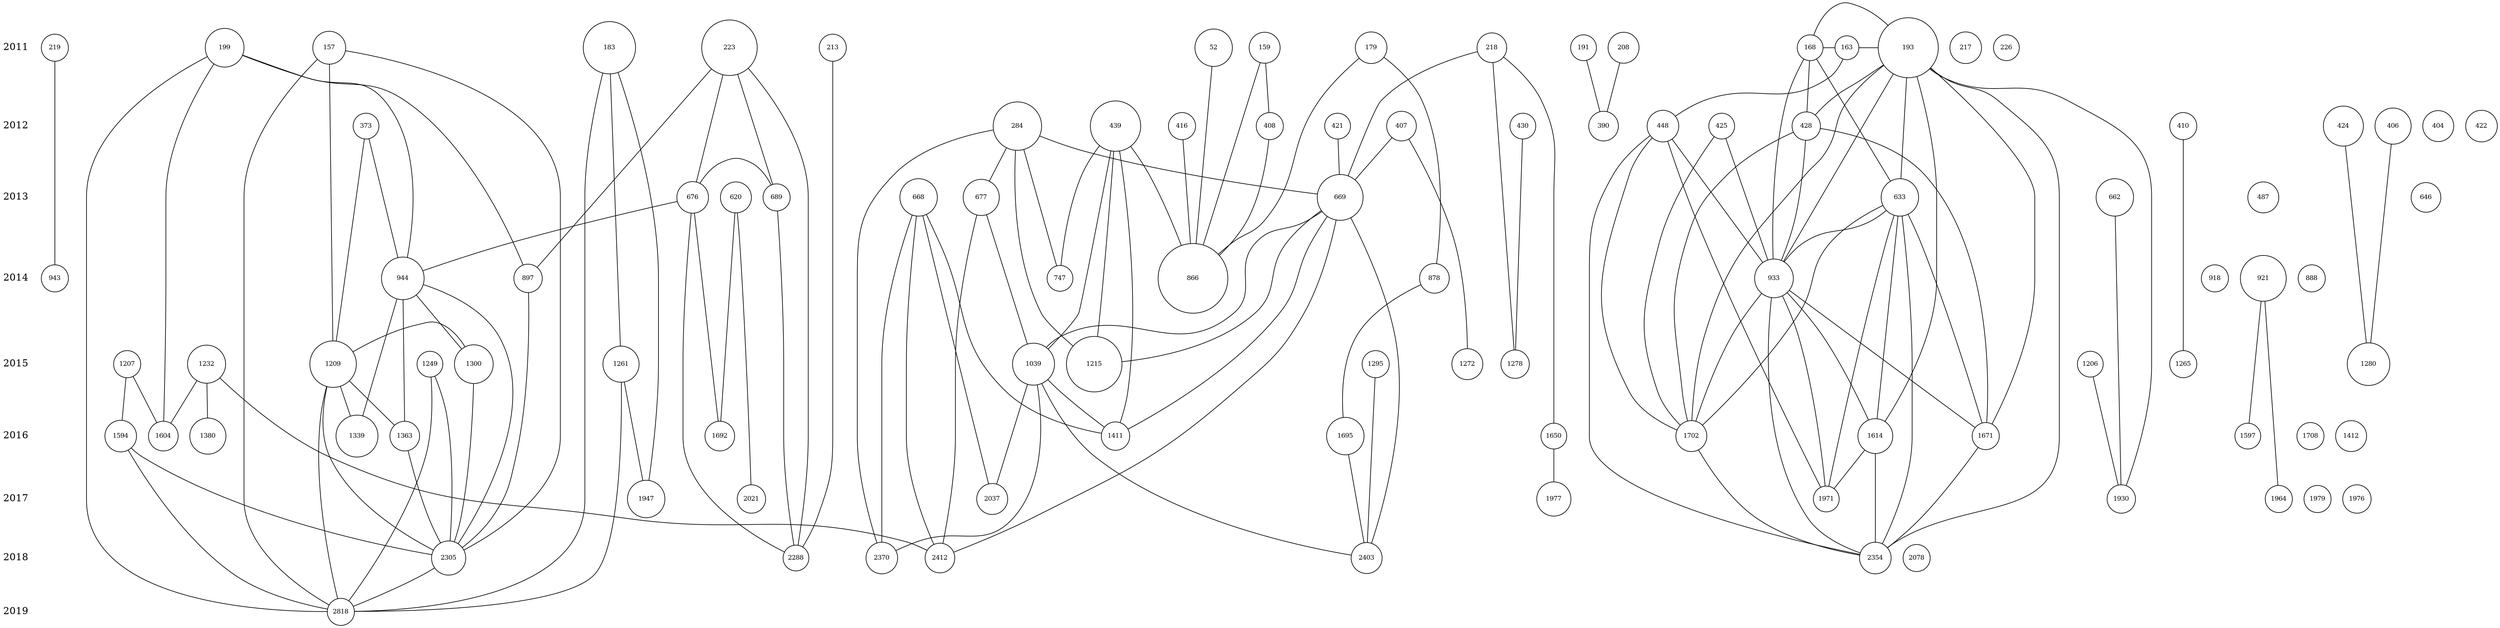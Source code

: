 digraph test {
	ratio="fill";
	node [fixedsize="true", fontsize="10", shape="circle"];
	edge [arrowhead="none", arrowsize="1", arrowtail="normal"];
	y2011 [fontsize="15", height="0.2363", label="2011", margin="0", rank="2011", shape="plaintext", width="0.58333296"];
	y2012 [fontsize="15", height="0.2363", label="2012", margin="0", rank="2012", shape="plaintext", width="0.58333296"];
	y2013 [fontsize="15", height="0.2363", label="2013", margin="0", rank="2013", shape="plaintext", width="0.58333296"];
	y2014 [fontsize="15", height="0.2363", label="2014", margin="0", rank="2014", shape="plaintext", width="0.58333296"];
	y2015 [fontsize="15", height="0.2363", label="2015", margin="0", rank="2015", shape="plaintext", width="0.58333296"];
	y2016 [fontsize="15", height="0.2363", label="2016", margin="0", rank="2016", shape="plaintext", width="0.58333296"];
	y2017 [fontsize="15", height="0.2363", label="2017", margin="0", rank="2017", shape="plaintext", width="0.58333296"];
	y2018 [fontsize="15", height="0.2363", label="2018", margin="0", rank="2018", shape="plaintext", width="0.58333296"];
	y2019 [fontsize="15", height="0.2363", label="2019", margin="0", rank="2019", shape="plaintext", width="0.58333296"];
	n942 [URL="942", height="0.579500556964692", label="943", rank="2014", style="", width="0.579500556964692"];
	n1410 [URL="1410", height="0.6077853116641", label="1411", rank="2016", style="", width="0.6077853116641"];
	n407 [URL="407", height="0.579500556964692", label="408", rank="2012", style="", width="0.579500556964692"];
	n865 [URL="865", height="1.5", label="866", rank="2014", style="", width="1.5"];
	n2369 [URL="2369", height="0.685674305870756", label="2370", rank="2018", style="", width="0.685674305870756"];
	n667 [URL="667", height="0.798786392906475", label="668", rank="2013", style="", width="0.798786392906475"];
	n2036 [URL="2036", height="0.660732293882405", label="2037", rank="2017", style="", width="0.660732293882405"];
	n2411 [URL="2411", height="0.634811054272738", label="2412", rank="2018", style="", width="0.634811054272738"];
	n190 [URL="190", height="0.549762499603374", label="191", rank="2011", style="", width="0.549762499603374"];
	n389 [URL="389", height="0.634811054272738", label="390", rank="2012", style="", width="0.634811054272738"];
	n424 [URL="424", height="0.549762499603374", label="425", rank="2012", style="", width="0.549762499603374"];
	n932 [URL="932", height="0.839776089560196", label="933", rank="2014", style="", width="0.839776089560196"];
	n1701 [URL="1701", height="0.660732293882405", label="1702", rank="2016", style="", width="0.660732293882405"];
	n746 [URL="746", height="0.549762499603374", label="747", rank="2014", style="", width="0.549762499603374"];
	n2402 [URL="2402", height="0.660732293882405", label="2403", rank="2018", style="", width="0.660732293882405"];
	n1613 [URL="1613", height="0.755576284956099", label="1614", rank="2016", style="", width="0.755576284956099"];
	n1670 [URL="1670", height="0.579500556964692", label="1671", rank="2016", style="", width="0.579500556964692"];
	n1970 [URL="1970", height="0.549762499603374", label="1971", rank="2017", style="", width="0.549762499603374"];
	n2353 [URL="2353", height="0.685674305870756", label="2354", rank="2018", style="", width="0.685674305870756"];
	n675 [URL="675", height="0.685674305870756", label="676", rank="2013", style="", width="0.685674305870756"];
	n688 [URL="688", height="0.579500556964692", label="689", rank="2013", style="", width="0.579500556964692"];
	n943 [URL="943", height="0.916270832672289", label="944", rank="2014", style="", width="0.916270832672289"];
	n1691 [URL="1691", height="0.634811054272738", label="1692", rank="2016", style="", width="0.634811054272738"];
	n2287 [URL="2287", height="0.549762499603374", label="2288", rank="2018", style="", width="0.549762499603374"];
	n1208 [URL="1208", height="1.00372440767731", label="1209", rank="2015", style="", width="1.00372440767731"];
	n1299 [URL="1299", height="0.839776089560196", label="1300", rank="2015", style="", width="0.839776089560196"];
	n1338 [URL="1338", height="0.89775840249687", label="1339", rank="2016", style="", width="0.89775840249687"];
	n1362 [URL="1362", height="0.634811054272738", label="1363", rank="2016", style="", width="0.634811054272738"];
	n2304 [URL="2304", height="0.733016666137831", label="2305", rank="2018", style="", width="0.733016666137831"];
	n2817 [URL="2817", height="0.579500556964692", label="2818", rank="2019", style="", width="0.579500556964692"];
	n429 [URL="429", height="0.549762499603374", label="430", rank="2012", style="", width="0.549762499603374"];
	n1277 [URL="1277", height="0.6077853116641", label="1278", rank="2015", style="", width="0.6077853116641"];
	n409 [URL="409", height="0.579500556964692", label="410", rank="2012", style="", width="0.579500556964692"];
	n1264 [URL="1264", height="0.579500556964692", label="1265", rank="2015", style="", width="0.579500556964692"];
	n1929 [URL="1929", height="0.6077853116641", label="1930", rank="2017", style="", width="0.6077853116641"];
	n1248 [URL="1248", height="0.549762499603374", label="1249", rank="2015", style="", width="0.549762499603374"];
	n1214 [URL="1214", height="1.18762273521267", label="1215", rank="2015", style="", width="1.18762273521267"];
	n198 [URL="198", height="0.839776089560196", label="199", rank="2011", style="", width="0.839776089560196"];
	n896 [URL="896", height="0.6077853116641", label="897", rank="2014", style="", width="0.6077853116641"];
	n1603 [URL="1603", height="0.634811054272738", label="1604", rank="2016", style="", width="0.634811054272738"];
	n917 [URL="917", height="0.579500556964692", label="918", rank="2014", style="", width="0.579500556964692"];
	n427 [URL="427", height="0.6077853116641", label="428", rank="2012", style="", width="0.6077853116641"];
	n2020 [URL="2020", height="0.6077853116641", label="2021", rank="2017", style="", width="0.6077853116641"];
	n1231 [URL="1231", height="0.819537547062229", label="1232", rank="2015", style="", width="0.819537547062229"];
	n1379 [URL="1379", height="0.777481583023224", label="1380", rank="2016", style="", width="0.777481583023224"];
	n218 [URL="218", height="0.579500556964692", label="219", rank="2011", style="", width="0.579500556964692"];
	n178 [URL="178", height="0.685674305870756", label="179", rank="2011", style="", width="0.685674305870756"];
	n877 [URL="877", height="0.634811054272738", label="878", rank="2014", style="", width="0.634811054272738"];
	n420 [URL="420", height="0.549762499603374", label="421", rank="2012", style="", width="0.549762499603374"];
	n668 [URL="668", height="0.986853888382128", label="669", rank="2013", style="", width="0.986853888382128"];
	n1271 [URL="1271", height="0.660732293882405", label="1272", rank="2015", style="", width="0.660732293882405"];
	n212 [URL="212", height="0.579500556964692", label="213", rank="2011", style="", width="0.579500556964692"];
	n486 [URL="486", height="0.660732293882405", label="487", rank="2013", style="", width="0.660732293882405"];
	n619 [URL="619", height="0.660732293882405", label="620", rank="2013", style="", width="0.660732293882405"];
	n216 [URL="216", height="0.685674305870756", label="217", rank="2011", style="", width="0.685674305870756"];
	n372 [URL="372", height="0.549762499603374", label="373", rank="2012", style="", width="0.549762499603374"];
	n920 [URL="920", height="0.986853888382128", label="921", rank="2014", style="", width="0.986853888382128"];
	n1596 [URL="1596", height="0.549762499603374", label="1597", rank="2016", style="", width="0.549762499603374"];
	n1963 [URL="1963", height="0.579500556964692", label="1964", rank="2017", style="", width="0.579500556964692"];
	n887 [URL="887", height="0.579500556964692", label="888", rank="2014", style="", width="0.579500556964692"];
	n162 [URL="162", height="0.518321055348816", label="163", rank="2011", style="", width="0.518321055348816"];
	n192 [URL="192", height="1.29580263837204", label="193", rank="2011", style="", width="1.29580263837204"];
	n447 [URL="447", height="0.685674305870756", label="448", rank="2012", style="", width="0.685674305870756"];
	n1206 [URL="1206", height="0.579500556964692", label="1207", rank="2015", style="", width="0.579500556964692"];
	n1593 [URL="1593", height="0.685674305870756", label="1594", rank="2016", style="", width="0.685674305870756"];
	n182 [URL="182", height="1.12965455028742", label="183", rank="2011", style="", width="1.12965455028742"];
	n1260 [URL="1260", height="0.777481583023224", label="1261", rank="2015", style="", width="0.777481583023224"];
	n1946 [URL="1946", height="0.798786392906475", label="1947", rank="2017", style="", width="0.798786392906475"];
	n676 [URL="676", height="0.777481583023224", label="677", rank="2013", style="", width="0.777481583023224"];
	n1038 [URL="1038", height="0.89775840249687", label="1039", rank="2015", style="", width="0.89775840249687"];
	n1694 [URL="1694", height="0.798786392906475", label="1695", rank="2016", style="", width="0.798786392906475"];
	n415 [URL="415", height="0.579500556964692", label="416", rank="2012", style="", width="0.579500556964692"];
	n423 [URL="423", height="0.859538230766528", label="424", rank="2012", style="", width="0.859538230766528"];
	n1279 [URL="1279", height="0.916270832672289", label="1280", rank="2015", style="", width="0.916270832672289"];
	n225 [URL="225", height="0.549762499603374", label="226", rank="2011", style="", width="0.549762499603374"];
	n207 [URL="207", height="0.660732293882405", label="208", rank="2011", style="", width="0.660732293882405"];
	n2077 [URL="2077", height="0.579500556964692", label="2078", rank="2018", style="", width="0.579500556964692"];
	n632 [URL="632", height="0.798786392906475", label="633", rank="2013", style="", width="0.798786392906475"];
	n167 [URL="167", height="0.549762499603374", label="168", rank="2011", style="", width="0.549762499603374"];
	n438 [URL="438", height="1.08414626980328", label="439", rank="2012", style="", width="1.08414626980328"];
	n1976 [URL="1976", height="0.733016666137831", label="1977", rank="2017", style="", width="0.733016666137831"];
	n1978 [URL="1978", height="0.579500556964692", label="1979", rank="2017", style="", width="0.579500556964692"];
	n406 [URL="406", height="0.634811054272738", label="407", rank="2012", style="", width="0.634811054272738"];
	n405 [URL="405", height="0.777481583023224", label="406", rank="2012", style="", width="0.777481583023224"];
	n645 [URL="645", height="0.634811054272738", label="646", rank="2013", style="", width="0.634811054272738"];
	n1205 [URL="1205", height="0.549762499603374", label="1206", rank="2015", style="", width="0.549762499603374"];
	n222 [URL="222", height="1.18762273521267", label="223", rank="2011", style="", width="1.18762273521267"];
	n403 [URL="403", height="0.660732293882405", label="404", rank="2012", style="", width="0.660732293882405"];
	n661 [URL="661", height="0.798786392906475", label="662", rank="2013", style="", width="0.798786392906475"];
	n156 [URL="156", height="0.709740335111076", label="157", rank="2011", style="", width="0.709740335111076"];
	n283 [URL="283", height="1.03664211069763", label="284", rank="2012", style="", width="1.03664211069763"];
	n421 [URL="421", height="0.685674305870756", label="422", rank="2012", style="", width="0.685674305870756"];
	n217 [URL="217", height="0.634811054272738", label="218", rank="2011", style="", width="0.634811054272738"];
	n1649 [URL="1649", height="0.549762499603374", label="1650", rank="2016", style="", width="0.549762499603374"];
	n1975 [URL="1975", height="0.6077853116641", label="1976", rank="2017", style="", width="0.6077853116641"];
	n1707 [URL="1707", height="0.579500556964692", label="1708", rank="2016", style="", width="0.579500556964692"];
	n158 [URL="158", height="0.660732293882405", label="159", rank="2011", style="", width="0.660732293882405"];
	n1294 [URL="1294", height="0.579500556964692", label="1295", rank="2015", style="", width="0.579500556964692"];
	n51 [URL="51", height="0.798786392906475", label="52", rank="2011", style="", width="0.798786392906475"];
	n1411 [URL="1411", height="0.660732293882405", label="1412", rank="2016", style="", width="0.660732293882405"];
	n1038 -> n1410;
	n1038 -> n2036;
	n1038 -> n2369;
	n1038 -> n2402;
	n1205 -> n1929;
	n1206 -> n1593;
	n1206 -> n1603;
	n1208 -> n1299;
	n1208 -> n1338;
	n1208 -> n1362;
	n1208 -> n2304;
	n1208 -> n2817;
	n1231 -> n1379;
	n1231 -> n1603;
	n1231 -> n2411;
	n1248 -> n2304;
	n1248 -> n2817;
	n1260 -> n1946;
	n1260 -> n2817;
	n1294 -> n2402;
	n1299 -> n2304;
	n1362 -> n2304;
	n156 -> n1208;
	n156 -> n2304;
	n156 -> n2817;
	n158 -> n407;
	n158 -> n865;
	n1593 -> n2304;
	n1593 -> n2817;
	n1613 -> n1970;
	n1613 -> n2353;
	n162 -> n192;
	n162 -> n447;
	n1649 -> n1976;
	n167 -> n162;
	n167 -> n192;
	n167 -> n427;
	n167 -> n632;
	n167 -> n932;
	n1670 -> n2353;
	n1694 -> n2402;
	n1701 -> n2353;
	n178 -> n865;
	n178 -> n877;
	n182 -> n1260;
	n182 -> n1946;
	n182 -> n2817;
	n190 -> n389;
	n192 -> n1613;
	n192 -> n1670;
	n192 -> n1701;
	n192 -> n1929;
	n192 -> n2353;
	n192 -> n427;
	n192 -> n632;
	n192 -> n932;
	n198 -> n1603;
	n198 -> n2817;
	n198 -> n896;
	n198 -> n943;
	n207 -> n389;
	n212 -> n2287;
	n217 -> n1277;
	n217 -> n1649;
	n217 -> n668;
	n218 -> n942;
	n222 -> n2287;
	n222 -> n675;
	n222 -> n688;
	n222 -> n896;
	n2304 -> n2817;
	n283 -> n1214;
	n283 -> n2369;
	n283 -> n668;
	n283 -> n676;
	n283 -> n746;
	n372 -> n1208;
	n372 -> n943;
	n405 -> n1279;
	n406 -> n1271;
	n406 -> n668;
	n407 -> n865;
	n409 -> n1264;
	n415 -> n865;
	n420 -> n668;
	n423 -> n1279;
	n424 -> n1701;
	n424 -> n932;
	n427 -> n1670;
	n427 -> n1701;
	n427 -> n932;
	n429 -> n1277;
	n438 -> n1038;
	n438 -> n1214;
	n438 -> n1410;
	n438 -> n746;
	n438 -> n865;
	n447 -> n1701;
	n447 -> n1970;
	n447 -> n2353;
	n447 -> n932;
	n51 -> n865;
	n619 -> n1691;
	n619 -> n2020;
	n632 -> n1613;
	n632 -> n1670;
	n632 -> n1701;
	n632 -> n1970;
	n632 -> n2353;
	n632 -> n932;
	n661 -> n1929;
	n667 -> n1410;
	n667 -> n2036;
	n667 -> n2369;
	n667 -> n2411;
	n668 -> n1038;
	n668 -> n1214;
	n668 -> n1410;
	n668 -> n2402;
	n668 -> n2411;
	n675 -> n1691;
	n675 -> n2287;
	n675 -> n688;
	n675 -> n943;
	n676 -> n1038;
	n676 -> n2411;
	n688 -> n2287;
	n877 -> n1694;
	n896 -> n2304;
	n920 -> n1596;
	n920 -> n1963;
	n932 -> n1613;
	n932 -> n1670;
	n932 -> n1701;
	n932 -> n1970;
	n932 -> n2353;
	n943 -> n1299;
	n943 -> n1338;
	n943 -> n1362;
	n943 -> n2304;
	y2011 -> y2012 [arrowhead="normal", arrowtail="none", color="white", style="invis"];
	y2012 -> y2013 [arrowhead="normal", arrowtail="none", color="white", style="invis"];
	y2013 -> y2014 [arrowhead="normal", arrowtail="none", color="white", style="invis"];
	y2014 -> y2015 [arrowhead="normal", arrowtail="none", color="white", style="invis"];
	y2015 -> y2016 [arrowhead="normal", arrowtail="none", color="white", style="invis"];
	y2016 -> y2017 [arrowhead="normal", arrowtail="none", color="white", style="invis"];
	y2017 -> y2018 [arrowhead="normal", arrowtail="none", color="white", style="invis"];
	y2018 -> y2019 [arrowhead="normal", arrowtail="none", color="white", style="invis"];
	{rank=same; y2019; n2817}
	{rank=same; y2016; n1410; n1701; n1613; n1670; n1691; n1338; n1362; n1603; n1379; n1596; n1593; n1694; n1649; n1707; n1411}
	{rank=same; y2018; n2369; n2411; n2402; n2353; n2287; n2304; n2077}
	{rank=same; y2014; n942; n865; n932; n746; n943; n896; n917; n877; n920; n887}
	{rank=same; y2017; n2036; n1970; n1929; n2020; n1963; n1946; n1976; n1978; n1975}
	{rank=same; y2013; n667; n675; n688; n668; n486; n619; n676; n632; n645; n661}
	{rank=same; y2011; n190; n198; n218; n178; n212; n216; n162; n192; n182; n225; n207; n167; n222; n156; n217; n158; n51}
	{rank=same; y2015; n1208; n1299; n1277; n1264; n1248; n1214; n1231; n1271; n1206; n1260; n1038; n1279; n1205; n1294}
	{rank=same; y2012; n407; n389; n424; n429; n409; n427; n420; n372; n447; n415; n423; n438; n406; n405; n403; n283; n421}
}
